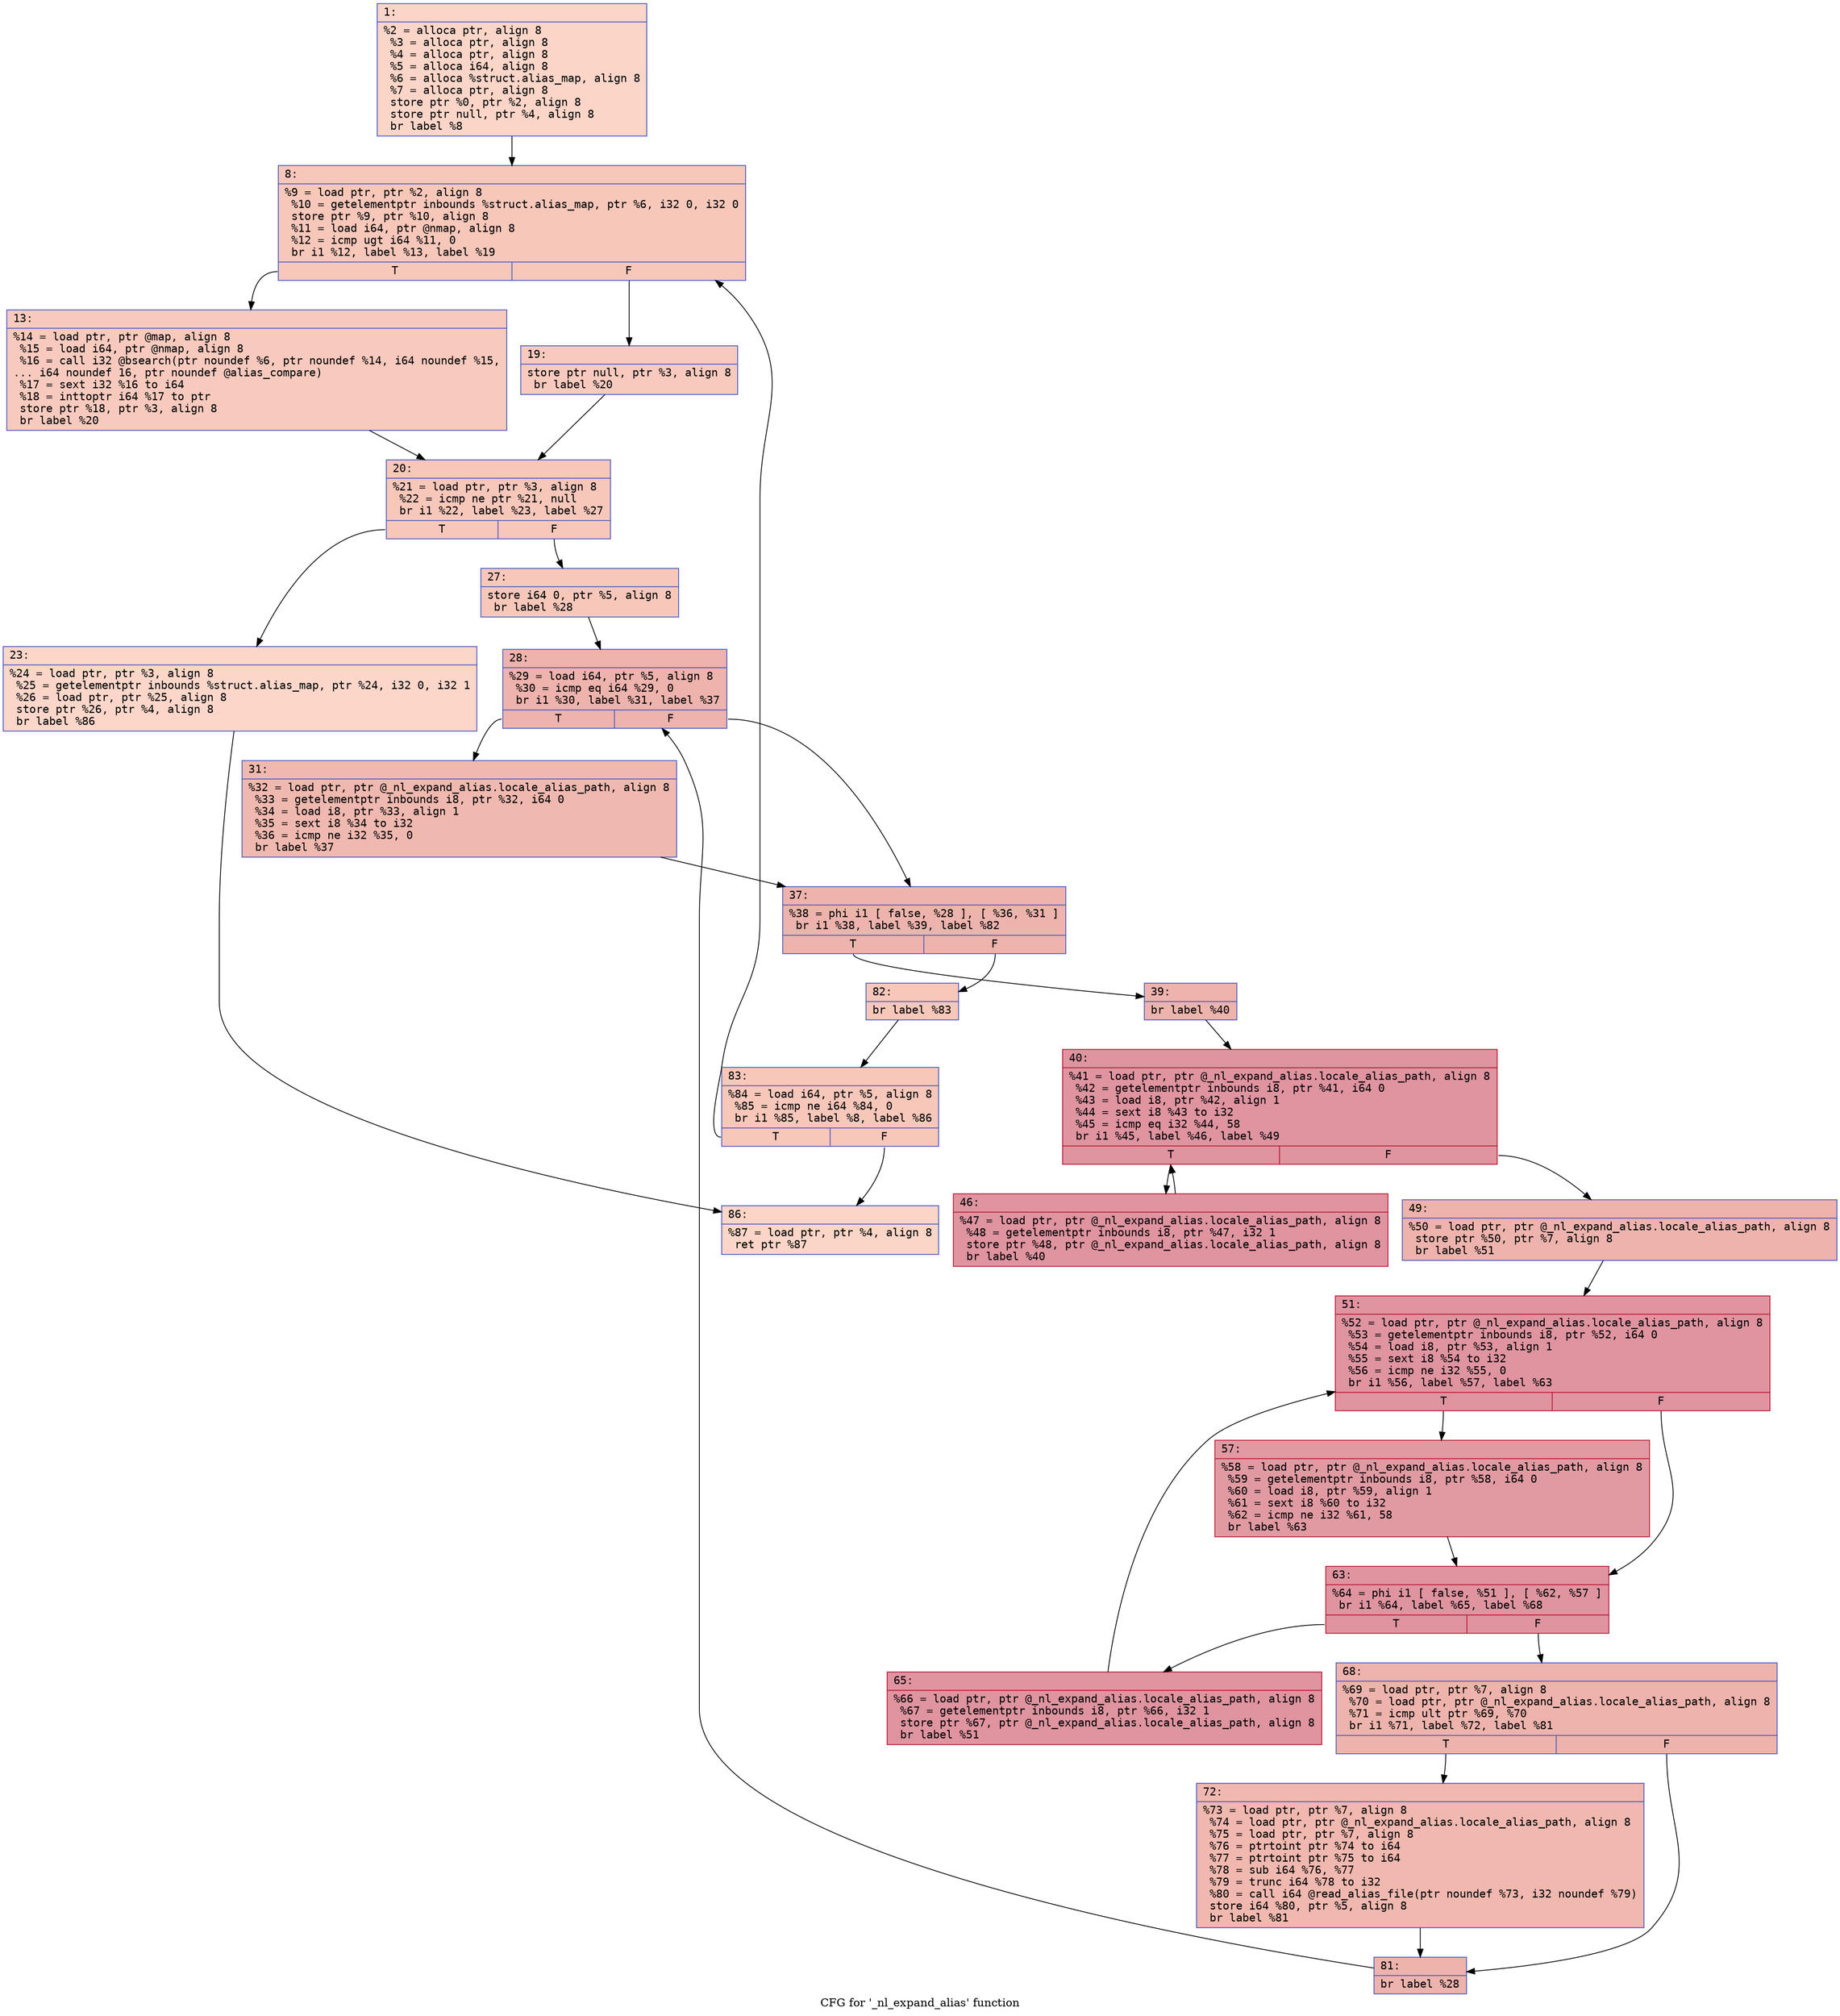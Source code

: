 digraph "CFG for '_nl_expand_alias' function" {
	label="CFG for '_nl_expand_alias' function";

	Node0x600000a32080 [shape=record,color="#3d50c3ff", style=filled, fillcolor="#f5a08170" fontname="Courier",label="{1:\l|  %2 = alloca ptr, align 8\l  %3 = alloca ptr, align 8\l  %4 = alloca ptr, align 8\l  %5 = alloca i64, align 8\l  %6 = alloca %struct.alias_map, align 8\l  %7 = alloca ptr, align 8\l  store ptr %0, ptr %2, align 8\l  store ptr null, ptr %4, align 8\l  br label %8\l}"];
	Node0x600000a32080 -> Node0x600000a320d0[tooltip="1 -> 8\nProbability 100.00%" ];
	Node0x600000a320d0 [shape=record,color="#3d50c3ff", style=filled, fillcolor="#ec7f6370" fontname="Courier",label="{8:\l|  %9 = load ptr, ptr %2, align 8\l  %10 = getelementptr inbounds %struct.alias_map, ptr %6, i32 0, i32 0\l  store ptr %9, ptr %10, align 8\l  %11 = load i64, ptr @nmap, align 8\l  %12 = icmp ugt i64 %11, 0\l  br i1 %12, label %13, label %19\l|{<s0>T|<s1>F}}"];
	Node0x600000a320d0:s0 -> Node0x600000a32120[tooltip="8 -> 13\nProbability 50.00%" ];
	Node0x600000a320d0:s1 -> Node0x600000a32170[tooltip="8 -> 19\nProbability 50.00%" ];
	Node0x600000a32120 [shape=record,color="#3d50c3ff", style=filled, fillcolor="#ef886b70" fontname="Courier",label="{13:\l|  %14 = load ptr, ptr @map, align 8\l  %15 = load i64, ptr @nmap, align 8\l  %16 = call i32 @bsearch(ptr noundef %6, ptr noundef %14, i64 noundef %15,\l... i64 noundef 16, ptr noundef @alias_compare)\l  %17 = sext i32 %16 to i64\l  %18 = inttoptr i64 %17 to ptr\l  store ptr %18, ptr %3, align 8\l  br label %20\l}"];
	Node0x600000a32120 -> Node0x600000a321c0[tooltip="13 -> 20\nProbability 100.00%" ];
	Node0x600000a32170 [shape=record,color="#3d50c3ff", style=filled, fillcolor="#ef886b70" fontname="Courier",label="{19:\l|  store ptr null, ptr %3, align 8\l  br label %20\l}"];
	Node0x600000a32170 -> Node0x600000a321c0[tooltip="19 -> 20\nProbability 100.00%" ];
	Node0x600000a321c0 [shape=record,color="#3d50c3ff", style=filled, fillcolor="#ec7f6370" fontname="Courier",label="{20:\l|  %21 = load ptr, ptr %3, align 8\l  %22 = icmp ne ptr %21, null\l  br i1 %22, label %23, label %27\l|{<s0>T|<s1>F}}"];
	Node0x600000a321c0:s0 -> Node0x600000a32210[tooltip="20 -> 23\nProbability 3.12%" ];
	Node0x600000a321c0:s1 -> Node0x600000a32260[tooltip="20 -> 27\nProbability 96.88%" ];
	Node0x600000a32210 [shape=record,color="#3d50c3ff", style=filled, fillcolor="#f6a38570" fontname="Courier",label="{23:\l|  %24 = load ptr, ptr %3, align 8\l  %25 = getelementptr inbounds %struct.alias_map, ptr %24, i32 0, i32 1\l  %26 = load ptr, ptr %25, align 8\l  store ptr %26, ptr %4, align 8\l  br label %86\l}"];
	Node0x600000a32210 -> Node0x600000a327b0[tooltip="23 -> 86\nProbability 100.00%" ];
	Node0x600000a32260 [shape=record,color="#3d50c3ff", style=filled, fillcolor="#ec7f6370" fontname="Courier",label="{27:\l|  store i64 0, ptr %5, align 8\l  br label %28\l}"];
	Node0x600000a32260 -> Node0x600000a322b0[tooltip="27 -> 28\nProbability 100.00%" ];
	Node0x600000a322b0 [shape=record,color="#3d50c3ff", style=filled, fillcolor="#d6524470" fontname="Courier",label="{28:\l|  %29 = load i64, ptr %5, align 8\l  %30 = icmp eq i64 %29, 0\l  br i1 %30, label %31, label %37\l|{<s0>T|<s1>F}}"];
	Node0x600000a322b0:s0 -> Node0x600000a32300[tooltip="28 -> 31\nProbability 37.50%" ];
	Node0x600000a322b0:s1 -> Node0x600000a32350[tooltip="28 -> 37\nProbability 62.50%" ];
	Node0x600000a32300 [shape=record,color="#3d50c3ff", style=filled, fillcolor="#de614d70" fontname="Courier",label="{31:\l|  %32 = load ptr, ptr @_nl_expand_alias.locale_alias_path, align 8\l  %33 = getelementptr inbounds i8, ptr %32, i64 0\l  %34 = load i8, ptr %33, align 1\l  %35 = sext i8 %34 to i32\l  %36 = icmp ne i32 %35, 0\l  br label %37\l}"];
	Node0x600000a32300 -> Node0x600000a32350[tooltip="31 -> 37\nProbability 100.00%" ];
	Node0x600000a32350 [shape=record,color="#3d50c3ff", style=filled, fillcolor="#d6524470" fontname="Courier",label="{37:\l|  %38 = phi i1 [ false, %28 ], [ %36, %31 ]\l  br i1 %38, label %39, label %82\l|{<s0>T|<s1>F}}"];
	Node0x600000a32350:s0 -> Node0x600000a323a0[tooltip="37 -> 39\nProbability 96.88%" ];
	Node0x600000a32350:s1 -> Node0x600000a32710[tooltip="37 -> 82\nProbability 3.12%" ];
	Node0x600000a323a0 [shape=record,color="#3d50c3ff", style=filled, fillcolor="#d6524470" fontname="Courier",label="{39:\l|  br label %40\l}"];
	Node0x600000a323a0 -> Node0x600000a323f0[tooltip="39 -> 40\nProbability 100.00%" ];
	Node0x600000a323f0 [shape=record,color="#b70d28ff", style=filled, fillcolor="#b70d2870" fontname="Courier",label="{40:\l|  %41 = load ptr, ptr @_nl_expand_alias.locale_alias_path, align 8\l  %42 = getelementptr inbounds i8, ptr %41, i64 0\l  %43 = load i8, ptr %42, align 1\l  %44 = sext i8 %43 to i32\l  %45 = icmp eq i32 %44, 58\l  br i1 %45, label %46, label %49\l|{<s0>T|<s1>F}}"];
	Node0x600000a323f0:s0 -> Node0x600000a32440[tooltip="40 -> 46\nProbability 96.88%" ];
	Node0x600000a323f0:s1 -> Node0x600000a32490[tooltip="40 -> 49\nProbability 3.12%" ];
	Node0x600000a32440 [shape=record,color="#b70d28ff", style=filled, fillcolor="#b70d2870" fontname="Courier",label="{46:\l|  %47 = load ptr, ptr @_nl_expand_alias.locale_alias_path, align 8\l  %48 = getelementptr inbounds i8, ptr %47, i32 1\l  store ptr %48, ptr @_nl_expand_alias.locale_alias_path, align 8\l  br label %40\l}"];
	Node0x600000a32440 -> Node0x600000a323f0[tooltip="46 -> 40\nProbability 100.00%" ];
	Node0x600000a32490 [shape=record,color="#3d50c3ff", style=filled, fillcolor="#d6524470" fontname="Courier",label="{49:\l|  %50 = load ptr, ptr @_nl_expand_alias.locale_alias_path, align 8\l  store ptr %50, ptr %7, align 8\l  br label %51\l}"];
	Node0x600000a32490 -> Node0x600000a324e0[tooltip="49 -> 51\nProbability 100.00%" ];
	Node0x600000a324e0 [shape=record,color="#b70d28ff", style=filled, fillcolor="#b70d2870" fontname="Courier",label="{51:\l|  %52 = load ptr, ptr @_nl_expand_alias.locale_alias_path, align 8\l  %53 = getelementptr inbounds i8, ptr %52, i64 0\l  %54 = load i8, ptr %53, align 1\l  %55 = sext i8 %54 to i32\l  %56 = icmp ne i32 %55, 0\l  br i1 %56, label %57, label %63\l|{<s0>T|<s1>F}}"];
	Node0x600000a324e0:s0 -> Node0x600000a32530[tooltip="51 -> 57\nProbability 62.50%" ];
	Node0x600000a324e0:s1 -> Node0x600000a32580[tooltip="51 -> 63\nProbability 37.50%" ];
	Node0x600000a32530 [shape=record,color="#b70d28ff", style=filled, fillcolor="#bb1b2c70" fontname="Courier",label="{57:\l|  %58 = load ptr, ptr @_nl_expand_alias.locale_alias_path, align 8\l  %59 = getelementptr inbounds i8, ptr %58, i64 0\l  %60 = load i8, ptr %59, align 1\l  %61 = sext i8 %60 to i32\l  %62 = icmp ne i32 %61, 58\l  br label %63\l}"];
	Node0x600000a32530 -> Node0x600000a32580[tooltip="57 -> 63\nProbability 100.00%" ];
	Node0x600000a32580 [shape=record,color="#b70d28ff", style=filled, fillcolor="#b70d2870" fontname="Courier",label="{63:\l|  %64 = phi i1 [ false, %51 ], [ %62, %57 ]\l  br i1 %64, label %65, label %68\l|{<s0>T|<s1>F}}"];
	Node0x600000a32580:s0 -> Node0x600000a325d0[tooltip="63 -> 65\nProbability 96.88%" ];
	Node0x600000a32580:s1 -> Node0x600000a32620[tooltip="63 -> 68\nProbability 3.12%" ];
	Node0x600000a325d0 [shape=record,color="#b70d28ff", style=filled, fillcolor="#b70d2870" fontname="Courier",label="{65:\l|  %66 = load ptr, ptr @_nl_expand_alias.locale_alias_path, align 8\l  %67 = getelementptr inbounds i8, ptr %66, i32 1\l  store ptr %67, ptr @_nl_expand_alias.locale_alias_path, align 8\l  br label %51\l}"];
	Node0x600000a325d0 -> Node0x600000a324e0[tooltip="65 -> 51\nProbability 100.00%" ];
	Node0x600000a32620 [shape=record,color="#3d50c3ff", style=filled, fillcolor="#d6524470" fontname="Courier",label="{68:\l|  %69 = load ptr, ptr %7, align 8\l  %70 = load ptr, ptr @_nl_expand_alias.locale_alias_path, align 8\l  %71 = icmp ult ptr %69, %70\l  br i1 %71, label %72, label %81\l|{<s0>T|<s1>F}}"];
	Node0x600000a32620:s0 -> Node0x600000a32670[tooltip="68 -> 72\nProbability 50.00%" ];
	Node0x600000a32620:s1 -> Node0x600000a326c0[tooltip="68 -> 81\nProbability 50.00%" ];
	Node0x600000a32670 [shape=record,color="#3d50c3ff", style=filled, fillcolor="#dc5d4a70" fontname="Courier",label="{72:\l|  %73 = load ptr, ptr %7, align 8\l  %74 = load ptr, ptr @_nl_expand_alias.locale_alias_path, align 8\l  %75 = load ptr, ptr %7, align 8\l  %76 = ptrtoint ptr %74 to i64\l  %77 = ptrtoint ptr %75 to i64\l  %78 = sub i64 %76, %77\l  %79 = trunc i64 %78 to i32\l  %80 = call i64 @read_alias_file(ptr noundef %73, i32 noundef %79)\l  store i64 %80, ptr %5, align 8\l  br label %81\l}"];
	Node0x600000a32670 -> Node0x600000a326c0[tooltip="72 -> 81\nProbability 100.00%" ];
	Node0x600000a326c0 [shape=record,color="#3d50c3ff", style=filled, fillcolor="#d6524470" fontname="Courier",label="{81:\l|  br label %28\l}"];
	Node0x600000a326c0 -> Node0x600000a322b0[tooltip="81 -> 28\nProbability 100.00%" ];
	Node0x600000a32710 [shape=record,color="#3d50c3ff", style=filled, fillcolor="#ec7f6370" fontname="Courier",label="{82:\l|  br label %83\l}"];
	Node0x600000a32710 -> Node0x600000a32760[tooltip="82 -> 83\nProbability 100.00%" ];
	Node0x600000a32760 [shape=record,color="#3d50c3ff", style=filled, fillcolor="#ec7f6370" fontname="Courier",label="{83:\l|  %84 = load i64, ptr %5, align 8\l  %85 = icmp ne i64 %84, 0\l  br i1 %85, label %8, label %86\l|{<s0>T|<s1>F}}"];
	Node0x600000a32760:s0 -> Node0x600000a320d0[tooltip="83 -> 8\nProbability 96.88%" ];
	Node0x600000a32760:s1 -> Node0x600000a327b0[tooltip="83 -> 86\nProbability 3.12%" ];
	Node0x600000a327b0 [shape=record,color="#3d50c3ff", style=filled, fillcolor="#f5a08170" fontname="Courier",label="{86:\l|  %87 = load ptr, ptr %4, align 8\l  ret ptr %87\l}"];
}
